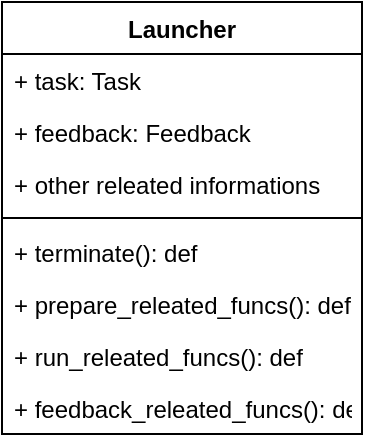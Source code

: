 <mxfile version="20.6.0" type="github" pages="2">
  <diagram id="wdz9mVTq9gOsEKIfrZWk" name="launcher">
    <mxGraphModel dx="1426" dy="712" grid="1" gridSize="10" guides="1" tooltips="1" connect="1" arrows="1" fold="1" page="1" pageScale="1" pageWidth="827" pageHeight="1169" math="0" shadow="0">
      <root>
        <mxCell id="0" />
        <mxCell id="1" parent="0" />
        <mxCell id="PtAylpNhqcK1ekh1D66s-5" value="Launcher" style="swimlane;fontStyle=1;align=center;verticalAlign=top;childLayout=stackLayout;horizontal=1;startSize=26;horizontalStack=0;resizeParent=1;resizeParentMax=0;resizeLast=0;collapsible=1;marginBottom=0;" vertex="1" parent="1">
          <mxGeometry x="40" y="40" width="180" height="216" as="geometry" />
        </mxCell>
        <mxCell id="PtAylpNhqcK1ekh1D66s-6" value="+ task: Task" style="text;strokeColor=none;fillColor=none;align=left;verticalAlign=top;spacingLeft=4;spacingRight=4;overflow=hidden;rotatable=0;points=[[0,0.5],[1,0.5]];portConstraint=eastwest;" vertex="1" parent="PtAylpNhqcK1ekh1D66s-5">
          <mxGeometry y="26" width="180" height="26" as="geometry" />
        </mxCell>
        <mxCell id="PtAylpNhqcK1ekh1D66s-12" value="+ feedback: Feedback" style="text;strokeColor=none;fillColor=none;align=left;verticalAlign=top;spacingLeft=4;spacingRight=4;overflow=hidden;rotatable=0;points=[[0,0.5],[1,0.5]];portConstraint=eastwest;" vertex="1" parent="PtAylpNhqcK1ekh1D66s-5">
          <mxGeometry y="52" width="180" height="26" as="geometry" />
        </mxCell>
        <mxCell id="PtAylpNhqcK1ekh1D66s-11" value="+ other releated informations" style="text;strokeColor=none;fillColor=none;align=left;verticalAlign=top;spacingLeft=4;spacingRight=4;overflow=hidden;rotatable=0;points=[[0,0.5],[1,0.5]];portConstraint=eastwest;" vertex="1" parent="PtAylpNhqcK1ekh1D66s-5">
          <mxGeometry y="78" width="180" height="26" as="geometry" />
        </mxCell>
        <mxCell id="PtAylpNhqcK1ekh1D66s-7" value="" style="line;strokeWidth=1;fillColor=none;align=left;verticalAlign=middle;spacingTop=-1;spacingLeft=3;spacingRight=3;rotatable=0;labelPosition=right;points=[];portConstraint=eastwest;strokeColor=inherit;" vertex="1" parent="PtAylpNhqcK1ekh1D66s-5">
          <mxGeometry y="104" width="180" height="8" as="geometry" />
        </mxCell>
        <mxCell id="PtAylpNhqcK1ekh1D66s-8" value="+ terminate(): def" style="text;strokeColor=none;fillColor=none;align=left;verticalAlign=top;spacingLeft=4;spacingRight=4;overflow=hidden;rotatable=0;points=[[0,0.5],[1,0.5]];portConstraint=eastwest;" vertex="1" parent="PtAylpNhqcK1ekh1D66s-5">
          <mxGeometry y="112" width="180" height="26" as="geometry" />
        </mxCell>
        <mxCell id="PtAylpNhqcK1ekh1D66s-18" value="+ prepare_releated_funcs(): def" style="text;strokeColor=none;fillColor=none;align=left;verticalAlign=top;spacingLeft=4;spacingRight=4;overflow=hidden;rotatable=0;points=[[0,0.5],[1,0.5]];portConstraint=eastwest;" vertex="1" parent="PtAylpNhqcK1ekh1D66s-5">
          <mxGeometry y="138" width="180" height="26" as="geometry" />
        </mxCell>
        <mxCell id="PtAylpNhqcK1ekh1D66s-17" value="+ run_releated_funcs(): def" style="text;strokeColor=none;fillColor=none;align=left;verticalAlign=top;spacingLeft=4;spacingRight=4;overflow=hidden;rotatable=0;points=[[0,0.5],[1,0.5]];portConstraint=eastwest;" vertex="1" parent="PtAylpNhqcK1ekh1D66s-5">
          <mxGeometry y="164" width="180" height="26" as="geometry" />
        </mxCell>
        <mxCell id="PtAylpNhqcK1ekh1D66s-16" value="+ feedback_releated_funcs(): def" style="text;strokeColor=none;fillColor=none;align=left;verticalAlign=top;spacingLeft=4;spacingRight=4;overflow=hidden;rotatable=0;points=[[0,0.5],[1,0.5]];portConstraint=eastwest;" vertex="1" parent="PtAylpNhqcK1ekh1D66s-5">
          <mxGeometry y="190" width="180" height="26" as="geometry" />
        </mxCell>
      </root>
    </mxGraphModel>
  </diagram>
  <diagram id="OISXzgok1WjKD8dOZjoV" name="distributor">
    <mxGraphModel dx="983" dy="491" grid="1" gridSize="10" guides="1" tooltips="1" connect="1" arrows="1" fold="1" page="1" pageScale="1" pageWidth="827" pageHeight="1169" math="0" shadow="0">
      <root>
        <mxCell id="0" />
        <mxCell id="1" parent="0" />
        <mxCell id="mhBYQfvQUmMzw9YK7lnb-32" style="edgeStyle=orthogonalEdgeStyle;rounded=0;orthogonalLoop=1;jettySize=auto;html=1;exitX=1;exitY=0.5;exitDx=0;exitDy=0;entryX=0;entryY=0.5;entryDx=0;entryDy=0;entryPerimeter=0;" edge="1" parent="1" source="mhBYQfvQUmMzw9YK7lnb-1" target="mhBYQfvQUmMzw9YK7lnb-10">
          <mxGeometry relative="1" as="geometry" />
        </mxCell>
        <mxCell id="mhBYQfvQUmMzw9YK7lnb-33" value="存入" style="edgeLabel;html=1;align=center;verticalAlign=middle;resizable=0;points=[];" vertex="1" connectable="0" parent="mhBYQfvQUmMzw9YK7lnb-32">
          <mxGeometry x="0.08" relative="1" as="geometry">
            <mxPoint y="-2" as="offset" />
          </mxGeometry>
        </mxCell>
        <mxCell id="mhBYQfvQUmMzw9YK7lnb-1" value="平台后端" style="rounded=0;whiteSpace=wrap;html=1;" vertex="1" parent="1">
          <mxGeometry x="124" y="120" width="80" height="40" as="geometry" />
        </mxCell>
        <mxCell id="mhBYQfvQUmMzw9YK7lnb-5" style="edgeStyle=orthogonalEdgeStyle;rounded=0;orthogonalLoop=1;jettySize=auto;html=1;exitX=0.5;exitY=0.5;exitDx=0;exitDy=0;exitPerimeter=0;entryX=0;entryY=0.25;entryDx=0;entryDy=0;" edge="1" parent="1" source="mhBYQfvQUmMzw9YK7lnb-2" target="mhBYQfvQUmMzw9YK7lnb-1">
          <mxGeometry relative="1" as="geometry" />
        </mxCell>
        <mxCell id="mhBYQfvQUmMzw9YK7lnb-7" value="任务请求" style="edgeLabel;html=1;align=center;verticalAlign=middle;resizable=0;points=[];" vertex="1" connectable="0" parent="mhBYQfvQUmMzw9YK7lnb-5">
          <mxGeometry x="-0.124" y="-1" relative="1" as="geometry">
            <mxPoint as="offset" />
          </mxGeometry>
        </mxCell>
        <mxCell id="mhBYQfvQUmMzw9YK7lnb-2" value="用户" style="shape=umlActor;verticalLabelPosition=bottom;verticalAlign=top;html=1;outlineConnect=0;" vertex="1" parent="1">
          <mxGeometry x="40" y="60" width="30" height="60" as="geometry" />
        </mxCell>
        <mxCell id="mhBYQfvQUmMzw9YK7lnb-6" style="edgeStyle=orthogonalEdgeStyle;rounded=0;orthogonalLoop=1;jettySize=auto;html=1;exitX=0.5;exitY=0.5;exitDx=0;exitDy=0;exitPerimeter=0;entryX=0;entryY=0.75;entryDx=0;entryDy=0;" edge="1" parent="1" source="mhBYQfvQUmMzw9YK7lnb-3" target="mhBYQfvQUmMzw9YK7lnb-1">
          <mxGeometry relative="1" as="geometry" />
        </mxCell>
        <mxCell id="mhBYQfvQUmMzw9YK7lnb-8" value="任务请求" style="edgeLabel;html=1;align=center;verticalAlign=middle;resizable=0;points=[];" vertex="1" connectable="0" parent="mhBYQfvQUmMzw9YK7lnb-6">
          <mxGeometry x="-0.067" relative="1" as="geometry">
            <mxPoint as="offset" />
          </mxGeometry>
        </mxCell>
        <mxCell id="mhBYQfvQUmMzw9YK7lnb-3" value="用户" style="shape=umlActor;verticalLabelPosition=bottom;verticalAlign=top;html=1;outlineConnect=0;" vertex="1" parent="1">
          <mxGeometry x="40" y="160" width="30" height="60" as="geometry" />
        </mxCell>
        <mxCell id="mhBYQfvQUmMzw9YK7lnb-10" value="数据&lt;br&gt;库系统" style="shape=cylinder3;whiteSpace=wrap;html=1;boundedLbl=1;backgroundOutline=1;size=15;" vertex="1" parent="1">
          <mxGeometry x="253" y="60" width="40" height="65" as="geometry" />
        </mxCell>
        <mxCell id="mhBYQfvQUmMzw9YK7lnb-20" style="edgeStyle=orthogonalEdgeStyle;rounded=0;orthogonalLoop=1;jettySize=auto;html=1;exitX=1;exitY=0.5;exitDx=0;exitDy=0;entryX=0;entryY=0.5;entryDx=0;entryDy=0;" edge="1" parent="1" source="mhBYQfvQUmMzw9YK7lnb-12" target="mhBYQfvQUmMzw9YK7lnb-19">
          <mxGeometry relative="1" as="geometry" />
        </mxCell>
        <mxCell id="mhBYQfvQUmMzw9YK7lnb-29" style="edgeStyle=orthogonalEdgeStyle;rounded=0;orthogonalLoop=1;jettySize=auto;html=1;exitX=0;exitY=0.5;exitDx=0;exitDy=0;entryX=1;entryY=0.5;entryDx=0;entryDy=0;entryPerimeter=0;" edge="1" parent="1" source="mhBYQfvQUmMzw9YK7lnb-12" target="mhBYQfvQUmMzw9YK7lnb-10">
          <mxGeometry relative="1" as="geometry" />
        </mxCell>
        <mxCell id="mhBYQfvQUmMzw9YK7lnb-31" value="监视" style="edgeLabel;html=1;align=center;verticalAlign=middle;resizable=0;points=[];" vertex="1" connectable="0" parent="mhBYQfvQUmMzw9YK7lnb-29">
          <mxGeometry x="0.122" relative="1" as="geometry">
            <mxPoint as="offset" />
          </mxGeometry>
        </mxCell>
        <mxCell id="mhBYQfvQUmMzw9YK7lnb-12" value="任务分发器" style="rounded=0;whiteSpace=wrap;html=1;" vertex="1" parent="1">
          <mxGeometry x="342" y="120" width="80" height="40" as="geometry" />
        </mxCell>
        <mxCell id="mhBYQfvQUmMzw9YK7lnb-19" value="队列" style="rounded=0;whiteSpace=wrap;html=1;" vertex="1" parent="1">
          <mxGeometry x="451" y="120" width="80" height="40" as="geometry" />
        </mxCell>
        <mxCell id="mhBYQfvQUmMzw9YK7lnb-24" style="edgeStyle=orthogonalEdgeStyle;rounded=0;orthogonalLoop=1;jettySize=auto;html=1;exitX=0;exitY=0.5;exitDx=0;exitDy=0;entryX=1;entryY=0.25;entryDx=0;entryDy=0;" edge="1" parent="1" source="mhBYQfvQUmMzw9YK7lnb-21" target="mhBYQfvQUmMzw9YK7lnb-19">
          <mxGeometry relative="1" as="geometry">
            <Array as="points">
              <mxPoint x="550" y="90" />
              <mxPoint x="550" y="130" />
            </Array>
          </mxGeometry>
        </mxCell>
        <mxCell id="mhBYQfvQUmMzw9YK7lnb-34" value="请求" style="edgeLabel;html=1;align=center;verticalAlign=middle;resizable=0;points=[];" vertex="1" connectable="0" parent="mhBYQfvQUmMzw9YK7lnb-24">
          <mxGeometry x="0.158" y="-1" relative="1" as="geometry">
            <mxPoint as="offset" />
          </mxGeometry>
        </mxCell>
        <mxCell id="mhBYQfvQUmMzw9YK7lnb-21" value="算力设备" style="rounded=0;whiteSpace=wrap;html=1;" vertex="1" parent="1">
          <mxGeometry x="560" y="70" width="80" height="40" as="geometry" />
        </mxCell>
        <mxCell id="mhBYQfvQUmMzw9YK7lnb-27" style="edgeStyle=orthogonalEdgeStyle;rounded=0;orthogonalLoop=1;jettySize=auto;html=1;exitX=0;exitY=0.5;exitDx=0;exitDy=0;entryX=1;entryY=0.5;entryDx=0;entryDy=0;" edge="1" parent="1" source="mhBYQfvQUmMzw9YK7lnb-22" target="mhBYQfvQUmMzw9YK7lnb-19">
          <mxGeometry relative="1" as="geometry" />
        </mxCell>
        <mxCell id="mhBYQfvQUmMzw9YK7lnb-35" value="" style="edgeStyle=orthogonalEdgeStyle;rounded=0;orthogonalLoop=1;jettySize=auto;html=1;" edge="1" parent="1" source="mhBYQfvQUmMzw9YK7lnb-22" target="mhBYQfvQUmMzw9YK7lnb-19">
          <mxGeometry relative="1" as="geometry" />
        </mxCell>
        <mxCell id="mhBYQfvQUmMzw9YK7lnb-36" value="请求" style="edgeLabel;html=1;align=center;verticalAlign=middle;resizable=0;points=[];" vertex="1" connectable="0" parent="mhBYQfvQUmMzw9YK7lnb-35">
          <mxGeometry x="0.277" relative="1" as="geometry">
            <mxPoint as="offset" />
          </mxGeometry>
        </mxCell>
        <mxCell id="mhBYQfvQUmMzw9YK7lnb-22" value="算力设备" style="rounded=0;whiteSpace=wrap;html=1;" vertex="1" parent="1">
          <mxGeometry x="560" y="120" width="80" height="40" as="geometry" />
        </mxCell>
        <mxCell id="mhBYQfvQUmMzw9YK7lnb-28" style="edgeStyle=orthogonalEdgeStyle;rounded=0;orthogonalLoop=1;jettySize=auto;html=1;exitX=0;exitY=0.5;exitDx=0;exitDy=0;entryX=1;entryY=0.75;entryDx=0;entryDy=0;" edge="1" parent="1" source="mhBYQfvQUmMzw9YK7lnb-23" target="mhBYQfvQUmMzw9YK7lnb-19">
          <mxGeometry relative="1" as="geometry">
            <Array as="points">
              <mxPoint x="550" y="190" />
              <mxPoint x="550" y="150" />
            </Array>
          </mxGeometry>
        </mxCell>
        <mxCell id="mhBYQfvQUmMzw9YK7lnb-37" value="请求" style="edgeLabel;html=1;align=center;verticalAlign=middle;resizable=0;points=[];" vertex="1" connectable="0" parent="mhBYQfvQUmMzw9YK7lnb-28">
          <mxGeometry x="0.038" y="1" relative="1" as="geometry">
            <mxPoint as="offset" />
          </mxGeometry>
        </mxCell>
        <mxCell id="mhBYQfvQUmMzw9YK7lnb-23" value="算力设备" style="rounded=0;whiteSpace=wrap;html=1;" vertex="1" parent="1">
          <mxGeometry x="560" y="170" width="80" height="40" as="geometry" />
        </mxCell>
      </root>
    </mxGraphModel>
  </diagram>
</mxfile>
